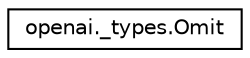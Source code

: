 digraph "Graphical Class Hierarchy"
{
 // LATEX_PDF_SIZE
  edge [fontname="Helvetica",fontsize="10",labelfontname="Helvetica",labelfontsize="10"];
  node [fontname="Helvetica",fontsize="10",shape=record];
  rankdir="LR";
  Node0 [label="openai._types.Omit",height=0.2,width=0.4,color="black", fillcolor="white", style="filled",URL="$classopenai_1_1__types_1_1Omit.html",tooltip=" "];
}
